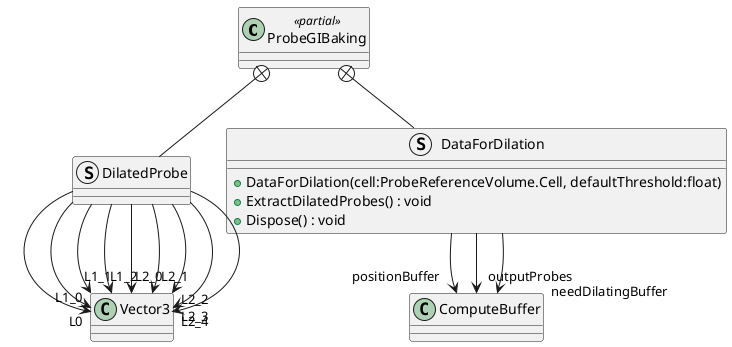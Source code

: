@startuml
class ProbeGIBaking <<partial>> {
}
struct DilatedProbe {
}
struct DataForDilation {
    + DataForDilation(cell:ProbeReferenceVolume.Cell, defaultThreshold:float)
    + ExtractDilatedProbes() : void
    + Dispose() : void
}
ProbeGIBaking +-- DilatedProbe
DilatedProbe --> "L0" Vector3
DilatedProbe --> "L1_0" Vector3
DilatedProbe --> "L1_1" Vector3
DilatedProbe --> "L1_2" Vector3
DilatedProbe --> "L2_0" Vector3
DilatedProbe --> "L2_1" Vector3
DilatedProbe --> "L2_2" Vector3
DilatedProbe --> "L2_3" Vector3
DilatedProbe --> "L2_4" Vector3
ProbeGIBaking +-- DataForDilation
DataForDilation --> "positionBuffer" ComputeBuffer
DataForDilation --> "outputProbes" ComputeBuffer
DataForDilation --> "needDilatingBuffer" ComputeBuffer
@enduml
